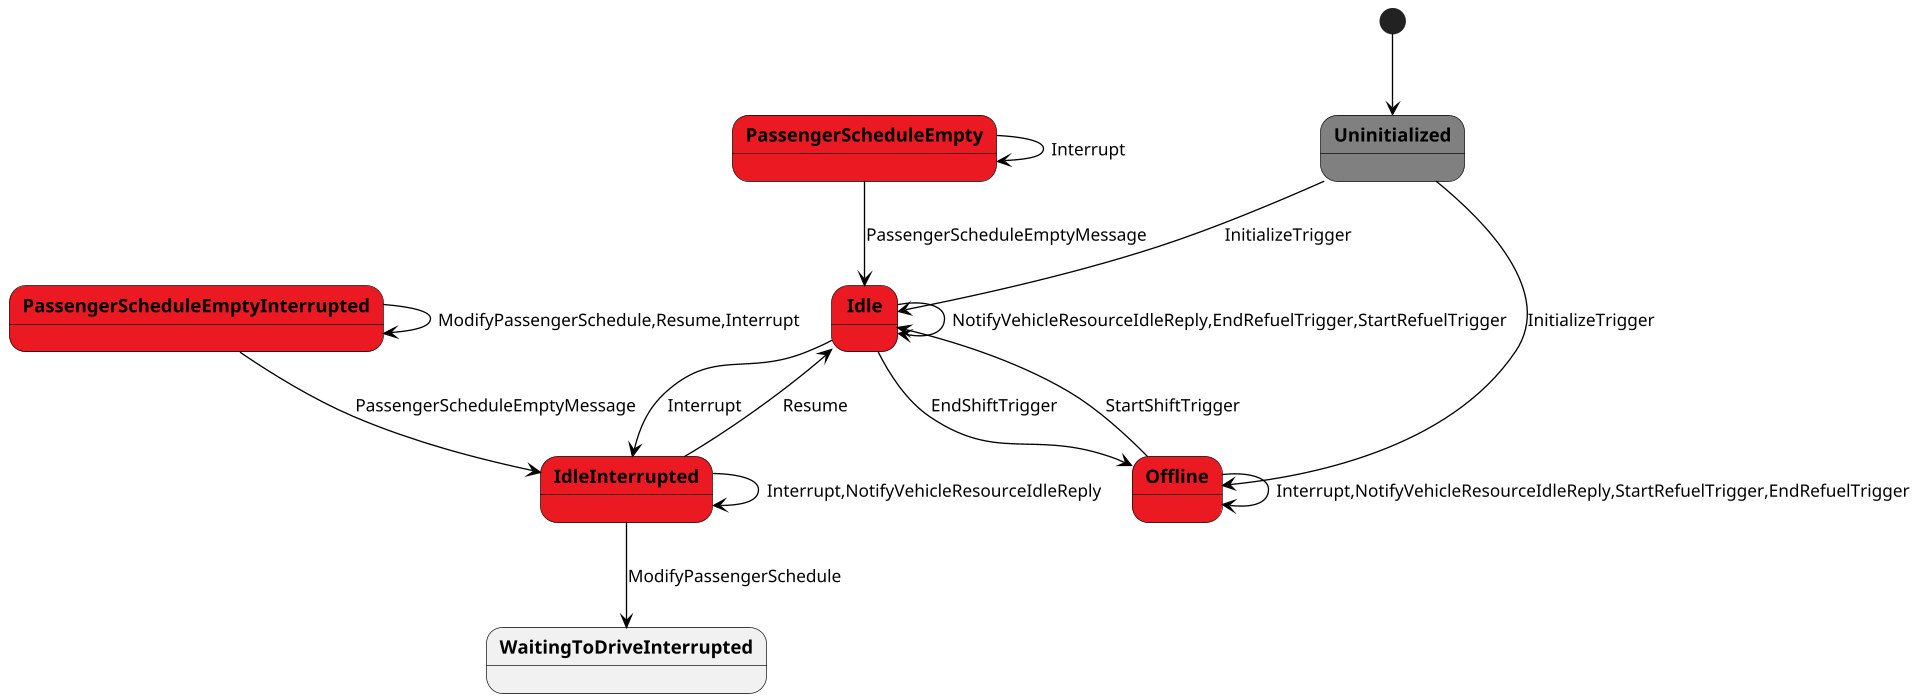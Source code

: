 @startuml

scale 1000 width
scale 700 height
skinparam stateBorderColor #black
skinparam stateFontStyle bold
skinparam arrowColor #black

' BeamAgent: States '
state Uninitialized #grey

state Idle #eb1921

state Offline #eb1921

state IdleInterrupted #eb1921

state PassengerScheduleEmpty #eb1921

state PassengerScheduleEmptyInterrupted  #eb1921


'BeamAgent Transitions'
[*] --> Uninitialized
Uninitialized --> Idle : InitializeTrigger
Uninitialized --> Offline : InitializeTrigger

Offline --> Idle: StartShiftTrigger
Offline --> Offline : Interrupt,NotifyVehicleResourceIdleReply,StartRefuelTrigger,EndRefuelTrigger

Idle --> Offline: EndShiftTrigger
Idle --> Idle: NotifyVehicleResourceIdleReply,EndRefuelTrigger,StartRefuelTrigger
Idle --> IdleInterrupted: Interrupt

IdleInterrupted --> Idle : Resume
IdleInterrupted --> IdleInterrupted : Interrupt,NotifyVehicleResourceIdleReply
IdleInterrupted --> WaitingToDriveInterrupted : ModifyPassengerSchedule

PassengerScheduleEmpty --> Idle : PassengerScheduleEmptyMessage
PassengerScheduleEmpty --> PassengerScheduleEmpty: Interrupt

PassengerScheduleEmptyInterrupted --> IdleInterrupted : PassengerScheduleEmptyMessage
PassengerScheduleEmptyInterrupted --> PassengerScheduleEmptyInterrupted : ModifyPassengerSchedule,Resume,Interrupt


@enduml